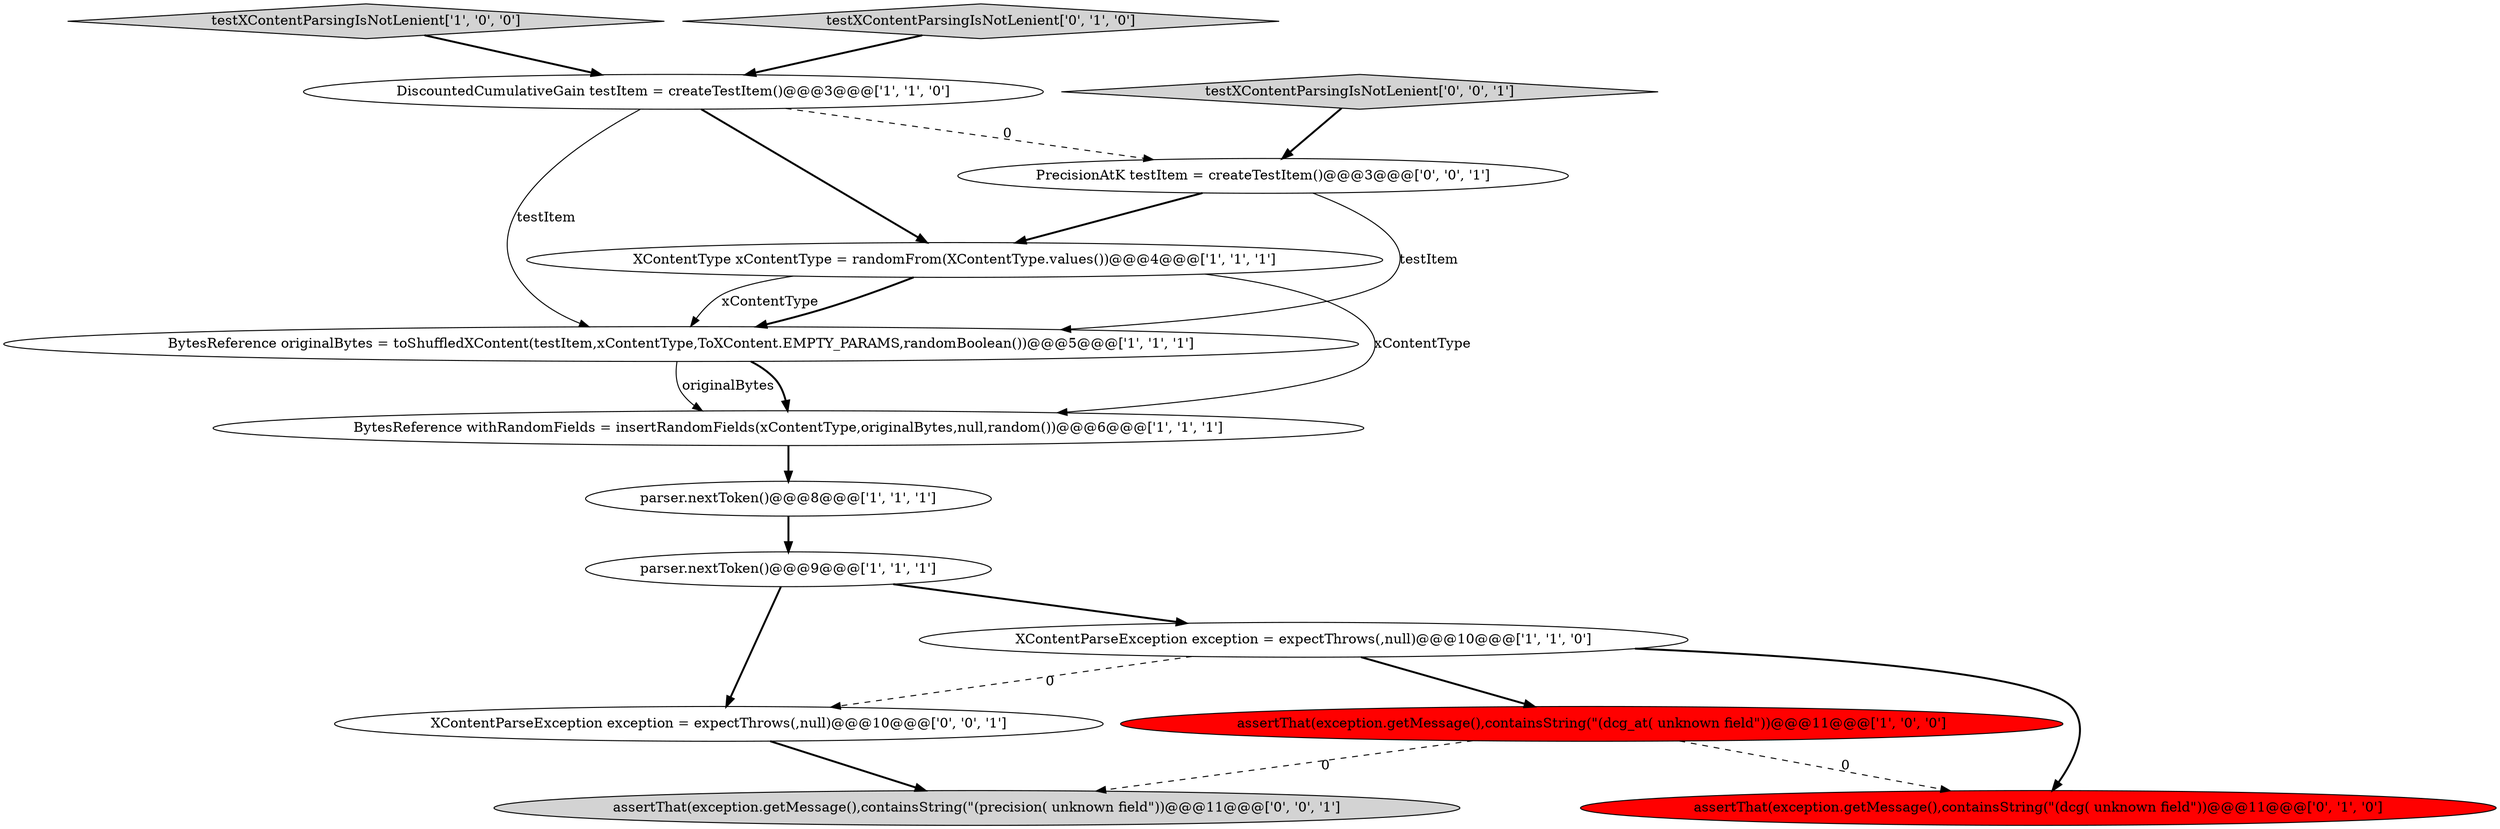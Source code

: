 digraph {
12 [style = filled, label = "testXContentParsingIsNotLenient['0', '0', '1']", fillcolor = lightgray, shape = diamond image = "AAA0AAABBB3BBB"];
2 [style = filled, label = "BytesReference originalBytes = toShuffledXContent(testItem,xContentType,ToXContent.EMPTY_PARAMS,randomBoolean())@@@5@@@['1', '1', '1']", fillcolor = white, shape = ellipse image = "AAA0AAABBB1BBB"];
1 [style = filled, label = "testXContentParsingIsNotLenient['1', '0', '0']", fillcolor = lightgray, shape = diamond image = "AAA0AAABBB1BBB"];
14 [style = filled, label = "assertThat(exception.getMessage(),containsString(\"(precision( unknown field\"))@@@11@@@['0', '0', '1']", fillcolor = lightgray, shape = ellipse image = "AAA0AAABBB3BBB"];
10 [style = filled, label = "assertThat(exception.getMessage(),containsString(\"(dcg( unknown field\"))@@@11@@@['0', '1', '0']", fillcolor = red, shape = ellipse image = "AAA1AAABBB2BBB"];
0 [style = filled, label = "BytesReference withRandomFields = insertRandomFields(xContentType,originalBytes,null,random())@@@6@@@['1', '1', '1']", fillcolor = white, shape = ellipse image = "AAA0AAABBB1BBB"];
8 [style = filled, label = "parser.nextToken()@@@8@@@['1', '1', '1']", fillcolor = white, shape = ellipse image = "AAA0AAABBB1BBB"];
11 [style = filled, label = "XContentParseException exception = expectThrows(,null)@@@10@@@['0', '0', '1']", fillcolor = white, shape = ellipse image = "AAA0AAABBB3BBB"];
7 [style = filled, label = "XContentParseException exception = expectThrows(,null)@@@10@@@['1', '1', '0']", fillcolor = white, shape = ellipse image = "AAA0AAABBB1BBB"];
3 [style = filled, label = "XContentType xContentType = randomFrom(XContentType.values())@@@4@@@['1', '1', '1']", fillcolor = white, shape = ellipse image = "AAA0AAABBB1BBB"];
13 [style = filled, label = "PrecisionAtK testItem = createTestItem()@@@3@@@['0', '0', '1']", fillcolor = white, shape = ellipse image = "AAA0AAABBB3BBB"];
9 [style = filled, label = "testXContentParsingIsNotLenient['0', '1', '0']", fillcolor = lightgray, shape = diamond image = "AAA0AAABBB2BBB"];
6 [style = filled, label = "assertThat(exception.getMessage(),containsString(\"(dcg_at( unknown field\"))@@@11@@@['1', '0', '0']", fillcolor = red, shape = ellipse image = "AAA1AAABBB1BBB"];
5 [style = filled, label = "DiscountedCumulativeGain testItem = createTestItem()@@@3@@@['1', '1', '0']", fillcolor = white, shape = ellipse image = "AAA0AAABBB1BBB"];
4 [style = filled, label = "parser.nextToken()@@@9@@@['1', '1', '1']", fillcolor = white, shape = ellipse image = "AAA0AAABBB1BBB"];
1->5 [style = bold, label=""];
5->3 [style = bold, label=""];
2->0 [style = solid, label="originalBytes"];
5->13 [style = dashed, label="0"];
11->14 [style = bold, label=""];
7->10 [style = bold, label=""];
7->11 [style = dashed, label="0"];
6->14 [style = dashed, label="0"];
4->7 [style = bold, label=""];
6->10 [style = dashed, label="0"];
12->13 [style = bold, label=""];
2->0 [style = bold, label=""];
3->2 [style = bold, label=""];
13->3 [style = bold, label=""];
3->2 [style = solid, label="xContentType"];
13->2 [style = solid, label="testItem"];
7->6 [style = bold, label=""];
0->8 [style = bold, label=""];
9->5 [style = bold, label=""];
8->4 [style = bold, label=""];
4->11 [style = bold, label=""];
3->0 [style = solid, label="xContentType"];
5->2 [style = solid, label="testItem"];
}
